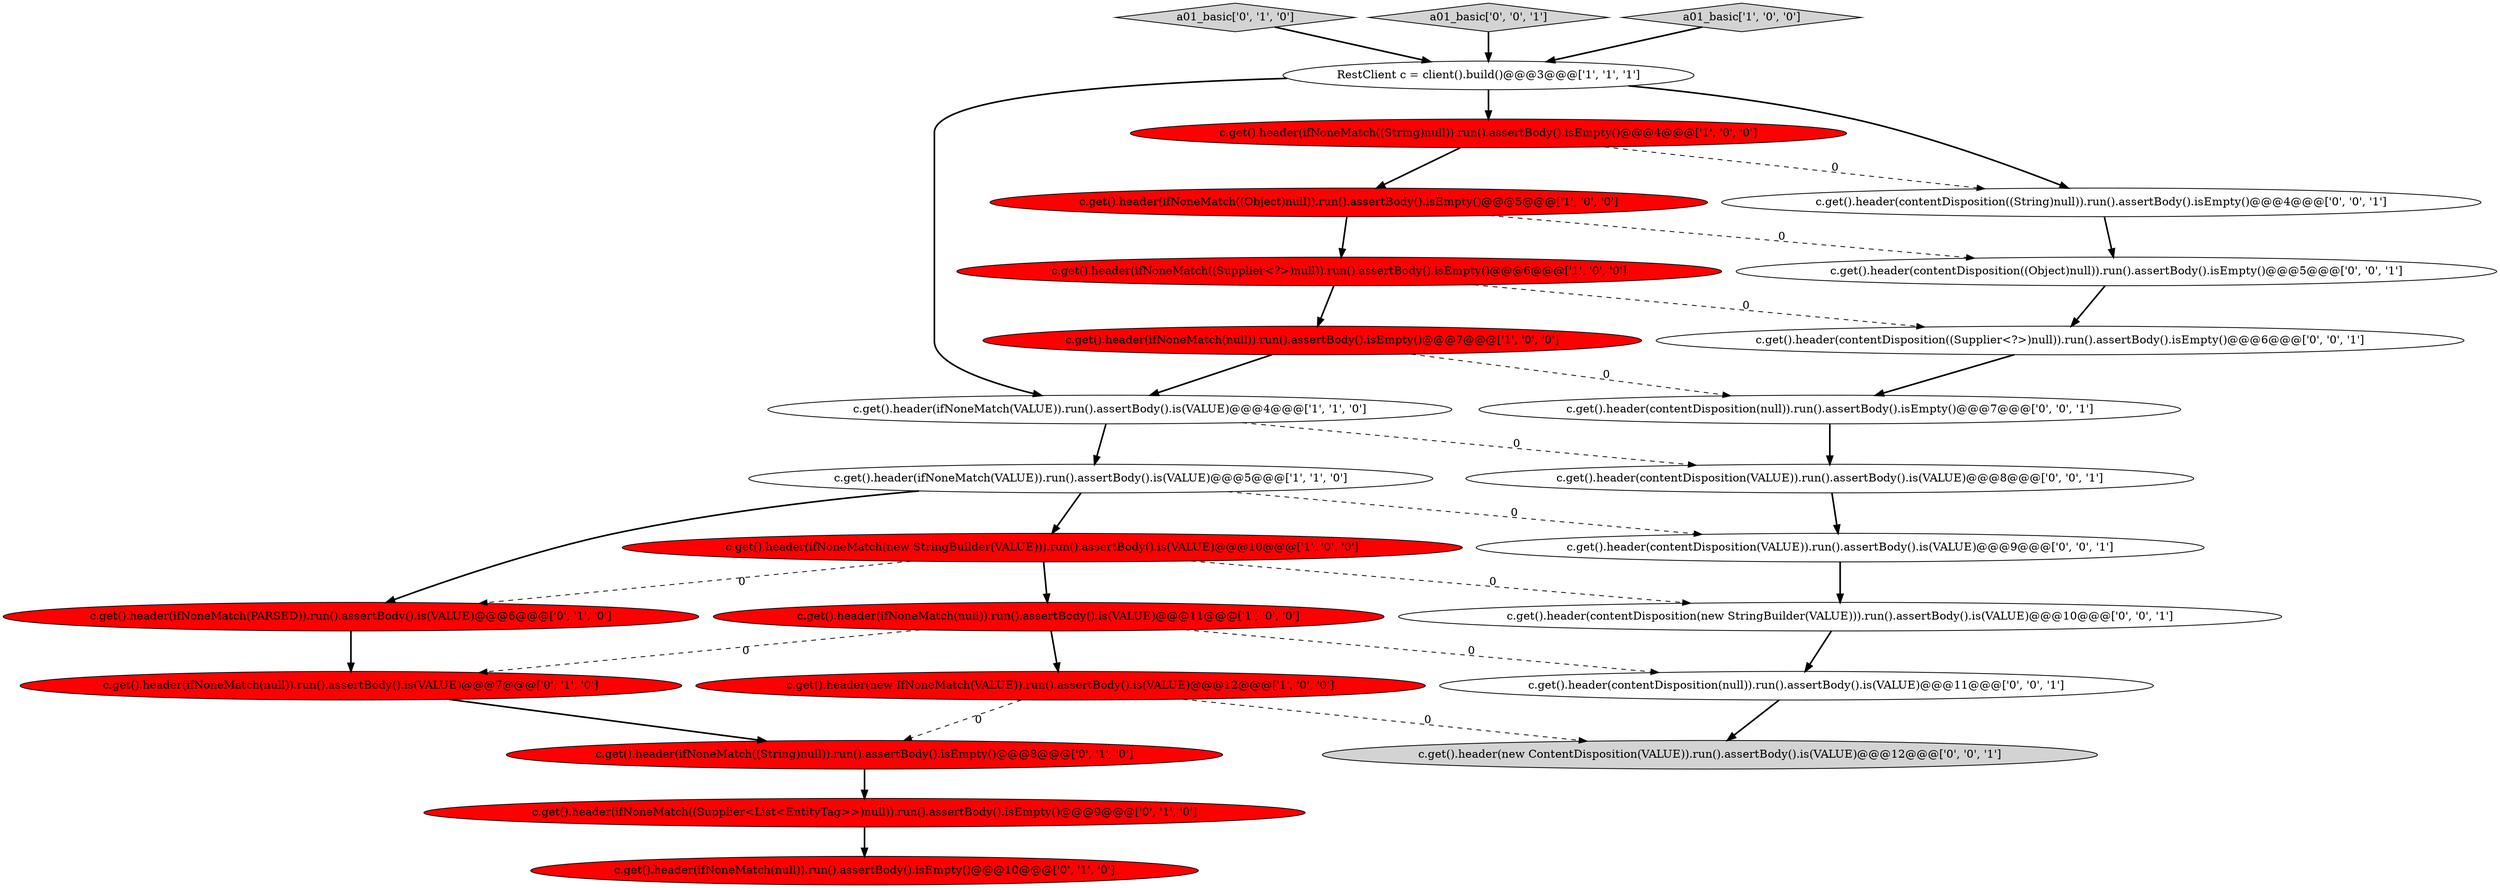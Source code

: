 digraph {
5 [style = filled, label = "c.get().header(ifNoneMatch(new StringBuilder(VALUE))).run().assertBody().is(VALUE)@@@10@@@['1', '0', '0']", fillcolor = red, shape = ellipse image = "AAA1AAABBB1BBB"];
4 [style = filled, label = "c.get().header(ifNoneMatch(null)).run().assertBody().is(VALUE)@@@11@@@['1', '0', '0']", fillcolor = red, shape = ellipse image = "AAA1AAABBB1BBB"];
11 [style = filled, label = "a01_basic['0', '1', '0']", fillcolor = lightgray, shape = diamond image = "AAA0AAABBB2BBB"];
19 [style = filled, label = "c.get().header(contentDisposition(VALUE)).run().assertBody().is(VALUE)@@@9@@@['0', '0', '1']", fillcolor = white, shape = ellipse image = "AAA0AAABBB3BBB"];
24 [style = filled, label = "c.get().header(contentDisposition((String)null)).run().assertBody().isEmpty()@@@4@@@['0', '0', '1']", fillcolor = white, shape = ellipse image = "AAA0AAABBB3BBB"];
7 [style = filled, label = "RestClient c = client().build()@@@3@@@['1', '1', '1']", fillcolor = white, shape = ellipse image = "AAA0AAABBB1BBB"];
2 [style = filled, label = "c.get().header(new IfNoneMatch(VALUE)).run().assertBody().is(VALUE)@@@12@@@['1', '0', '0']", fillcolor = red, shape = ellipse image = "AAA1AAABBB1BBB"];
18 [style = filled, label = "a01_basic['0', '0', '1']", fillcolor = lightgray, shape = diamond image = "AAA0AAABBB3BBB"];
13 [style = filled, label = "c.get().header(ifNoneMatch(null)).run().assertBody().isEmpty()@@@10@@@['0', '1', '0']", fillcolor = red, shape = ellipse image = "AAA1AAABBB2BBB"];
17 [style = filled, label = "c.get().header(contentDisposition(null)).run().assertBody().isEmpty()@@@7@@@['0', '0', '1']", fillcolor = white, shape = ellipse image = "AAA0AAABBB3BBB"];
9 [style = filled, label = "c.get().header(ifNoneMatch(null)).run().assertBody().isEmpty()@@@7@@@['1', '0', '0']", fillcolor = red, shape = ellipse image = "AAA1AAABBB1BBB"];
1 [style = filled, label = "c.get().header(ifNoneMatch((Supplier<?>)null)).run().assertBody().isEmpty()@@@6@@@['1', '0', '0']", fillcolor = red, shape = ellipse image = "AAA1AAABBB1BBB"];
14 [style = filled, label = "c.get().header(ifNoneMatch(PARSED)).run().assertBody().is(VALUE)@@@6@@@['0', '1', '0']", fillcolor = red, shape = ellipse image = "AAA1AAABBB2BBB"];
10 [style = filled, label = "c.get().header(ifNoneMatch(VALUE)).run().assertBody().is(VALUE)@@@5@@@['1', '1', '0']", fillcolor = white, shape = ellipse image = "AAA0AAABBB1BBB"];
3 [style = filled, label = "c.get().header(ifNoneMatch((Object)null)).run().assertBody().isEmpty()@@@5@@@['1', '0', '0']", fillcolor = red, shape = ellipse image = "AAA1AAABBB1BBB"];
12 [style = filled, label = "c.get().header(ifNoneMatch((Supplier<List<EntityTag>>)null)).run().assertBody().isEmpty()@@@9@@@['0', '1', '0']", fillcolor = red, shape = ellipse image = "AAA1AAABBB2BBB"];
23 [style = filled, label = "c.get().header(contentDisposition(new StringBuilder(VALUE))).run().assertBody().is(VALUE)@@@10@@@['0', '0', '1']", fillcolor = white, shape = ellipse image = "AAA0AAABBB3BBB"];
25 [style = filled, label = "c.get().header(contentDisposition((Supplier<?>)null)).run().assertBody().isEmpty()@@@6@@@['0', '0', '1']", fillcolor = white, shape = ellipse image = "AAA0AAABBB3BBB"];
26 [style = filled, label = "c.get().header(contentDisposition(VALUE)).run().assertBody().is(VALUE)@@@8@@@['0', '0', '1']", fillcolor = white, shape = ellipse image = "AAA0AAABBB3BBB"];
15 [style = filled, label = "c.get().header(ifNoneMatch(null)).run().assertBody().is(VALUE)@@@7@@@['0', '1', '0']", fillcolor = red, shape = ellipse image = "AAA1AAABBB2BBB"];
0 [style = filled, label = "c.get().header(ifNoneMatch(VALUE)).run().assertBody().is(VALUE)@@@4@@@['1', '1', '0']", fillcolor = white, shape = ellipse image = "AAA0AAABBB1BBB"];
21 [style = filled, label = "c.get().header(contentDisposition(null)).run().assertBody().is(VALUE)@@@11@@@['0', '0', '1']", fillcolor = white, shape = ellipse image = "AAA0AAABBB3BBB"];
6 [style = filled, label = "a01_basic['1', '0', '0']", fillcolor = lightgray, shape = diamond image = "AAA0AAABBB1BBB"];
22 [style = filled, label = "c.get().header(new ContentDisposition(VALUE)).run().assertBody().is(VALUE)@@@12@@@['0', '0', '1']", fillcolor = lightgray, shape = ellipse image = "AAA0AAABBB3BBB"];
16 [style = filled, label = "c.get().header(ifNoneMatch((String)null)).run().assertBody().isEmpty()@@@8@@@['0', '1', '0']", fillcolor = red, shape = ellipse image = "AAA1AAABBB2BBB"];
20 [style = filled, label = "c.get().header(contentDisposition((Object)null)).run().assertBody().isEmpty()@@@5@@@['0', '0', '1']", fillcolor = white, shape = ellipse image = "AAA0AAABBB3BBB"];
8 [style = filled, label = "c.get().header(ifNoneMatch((String)null)).run().assertBody().isEmpty()@@@4@@@['1', '0', '0']", fillcolor = red, shape = ellipse image = "AAA1AAABBB1BBB"];
17->26 [style = bold, label=""];
5->14 [style = dashed, label="0"];
9->0 [style = bold, label=""];
3->1 [style = bold, label=""];
10->14 [style = bold, label=""];
10->19 [style = dashed, label="0"];
5->23 [style = dashed, label="0"];
8->3 [style = bold, label=""];
7->0 [style = bold, label=""];
0->26 [style = dashed, label="0"];
4->2 [style = bold, label=""];
8->24 [style = dashed, label="0"];
26->19 [style = bold, label=""];
7->8 [style = bold, label=""];
15->16 [style = bold, label=""];
20->25 [style = bold, label=""];
25->17 [style = bold, label=""];
4->21 [style = dashed, label="0"];
1->9 [style = bold, label=""];
24->20 [style = bold, label=""];
12->13 [style = bold, label=""];
7->24 [style = bold, label=""];
0->10 [style = bold, label=""];
10->5 [style = bold, label=""];
23->21 [style = bold, label=""];
21->22 [style = bold, label=""];
4->15 [style = dashed, label="0"];
19->23 [style = bold, label=""];
2->16 [style = dashed, label="0"];
9->17 [style = dashed, label="0"];
5->4 [style = bold, label=""];
3->20 [style = dashed, label="0"];
14->15 [style = bold, label=""];
6->7 [style = bold, label=""];
18->7 [style = bold, label=""];
1->25 [style = dashed, label="0"];
2->22 [style = dashed, label="0"];
16->12 [style = bold, label=""];
11->7 [style = bold, label=""];
}
